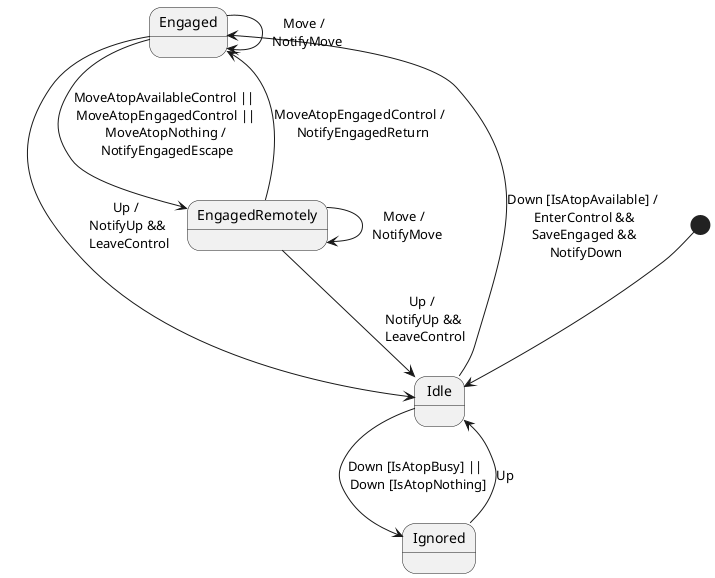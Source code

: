 @startuml

[*] --> Idle

Idle --> Engaged: Down [IsAtopAvailable] / \n EnterControl && \n SaveEngaged && \n NotifyDown

Idle --> Ignored: Down [IsAtopBusy] || \n Down [IsAtopNothing]

Ignored --> Idle: Up

Engaged --> EngagedRemotely: MoveAtopAvailableControl || \n MoveAtopEngagedControl || \n MoveAtopNothing / \n NotifyEngagedEscape
Engaged --> Engaged: Move / \n NotifyMove
Engaged -> Idle: Up / \n NotifyUp && \n LeaveControl

EngagedRemotely --> Engaged: MoveAtopEngagedControl / \n NotifyEngagedReturn

EngagedRemotely --> EngagedRemotely: Move / \n NotifyMove

EngagedRemotely --> Idle: Up / \n NotifyUp && \n LeaveControl


@enduml